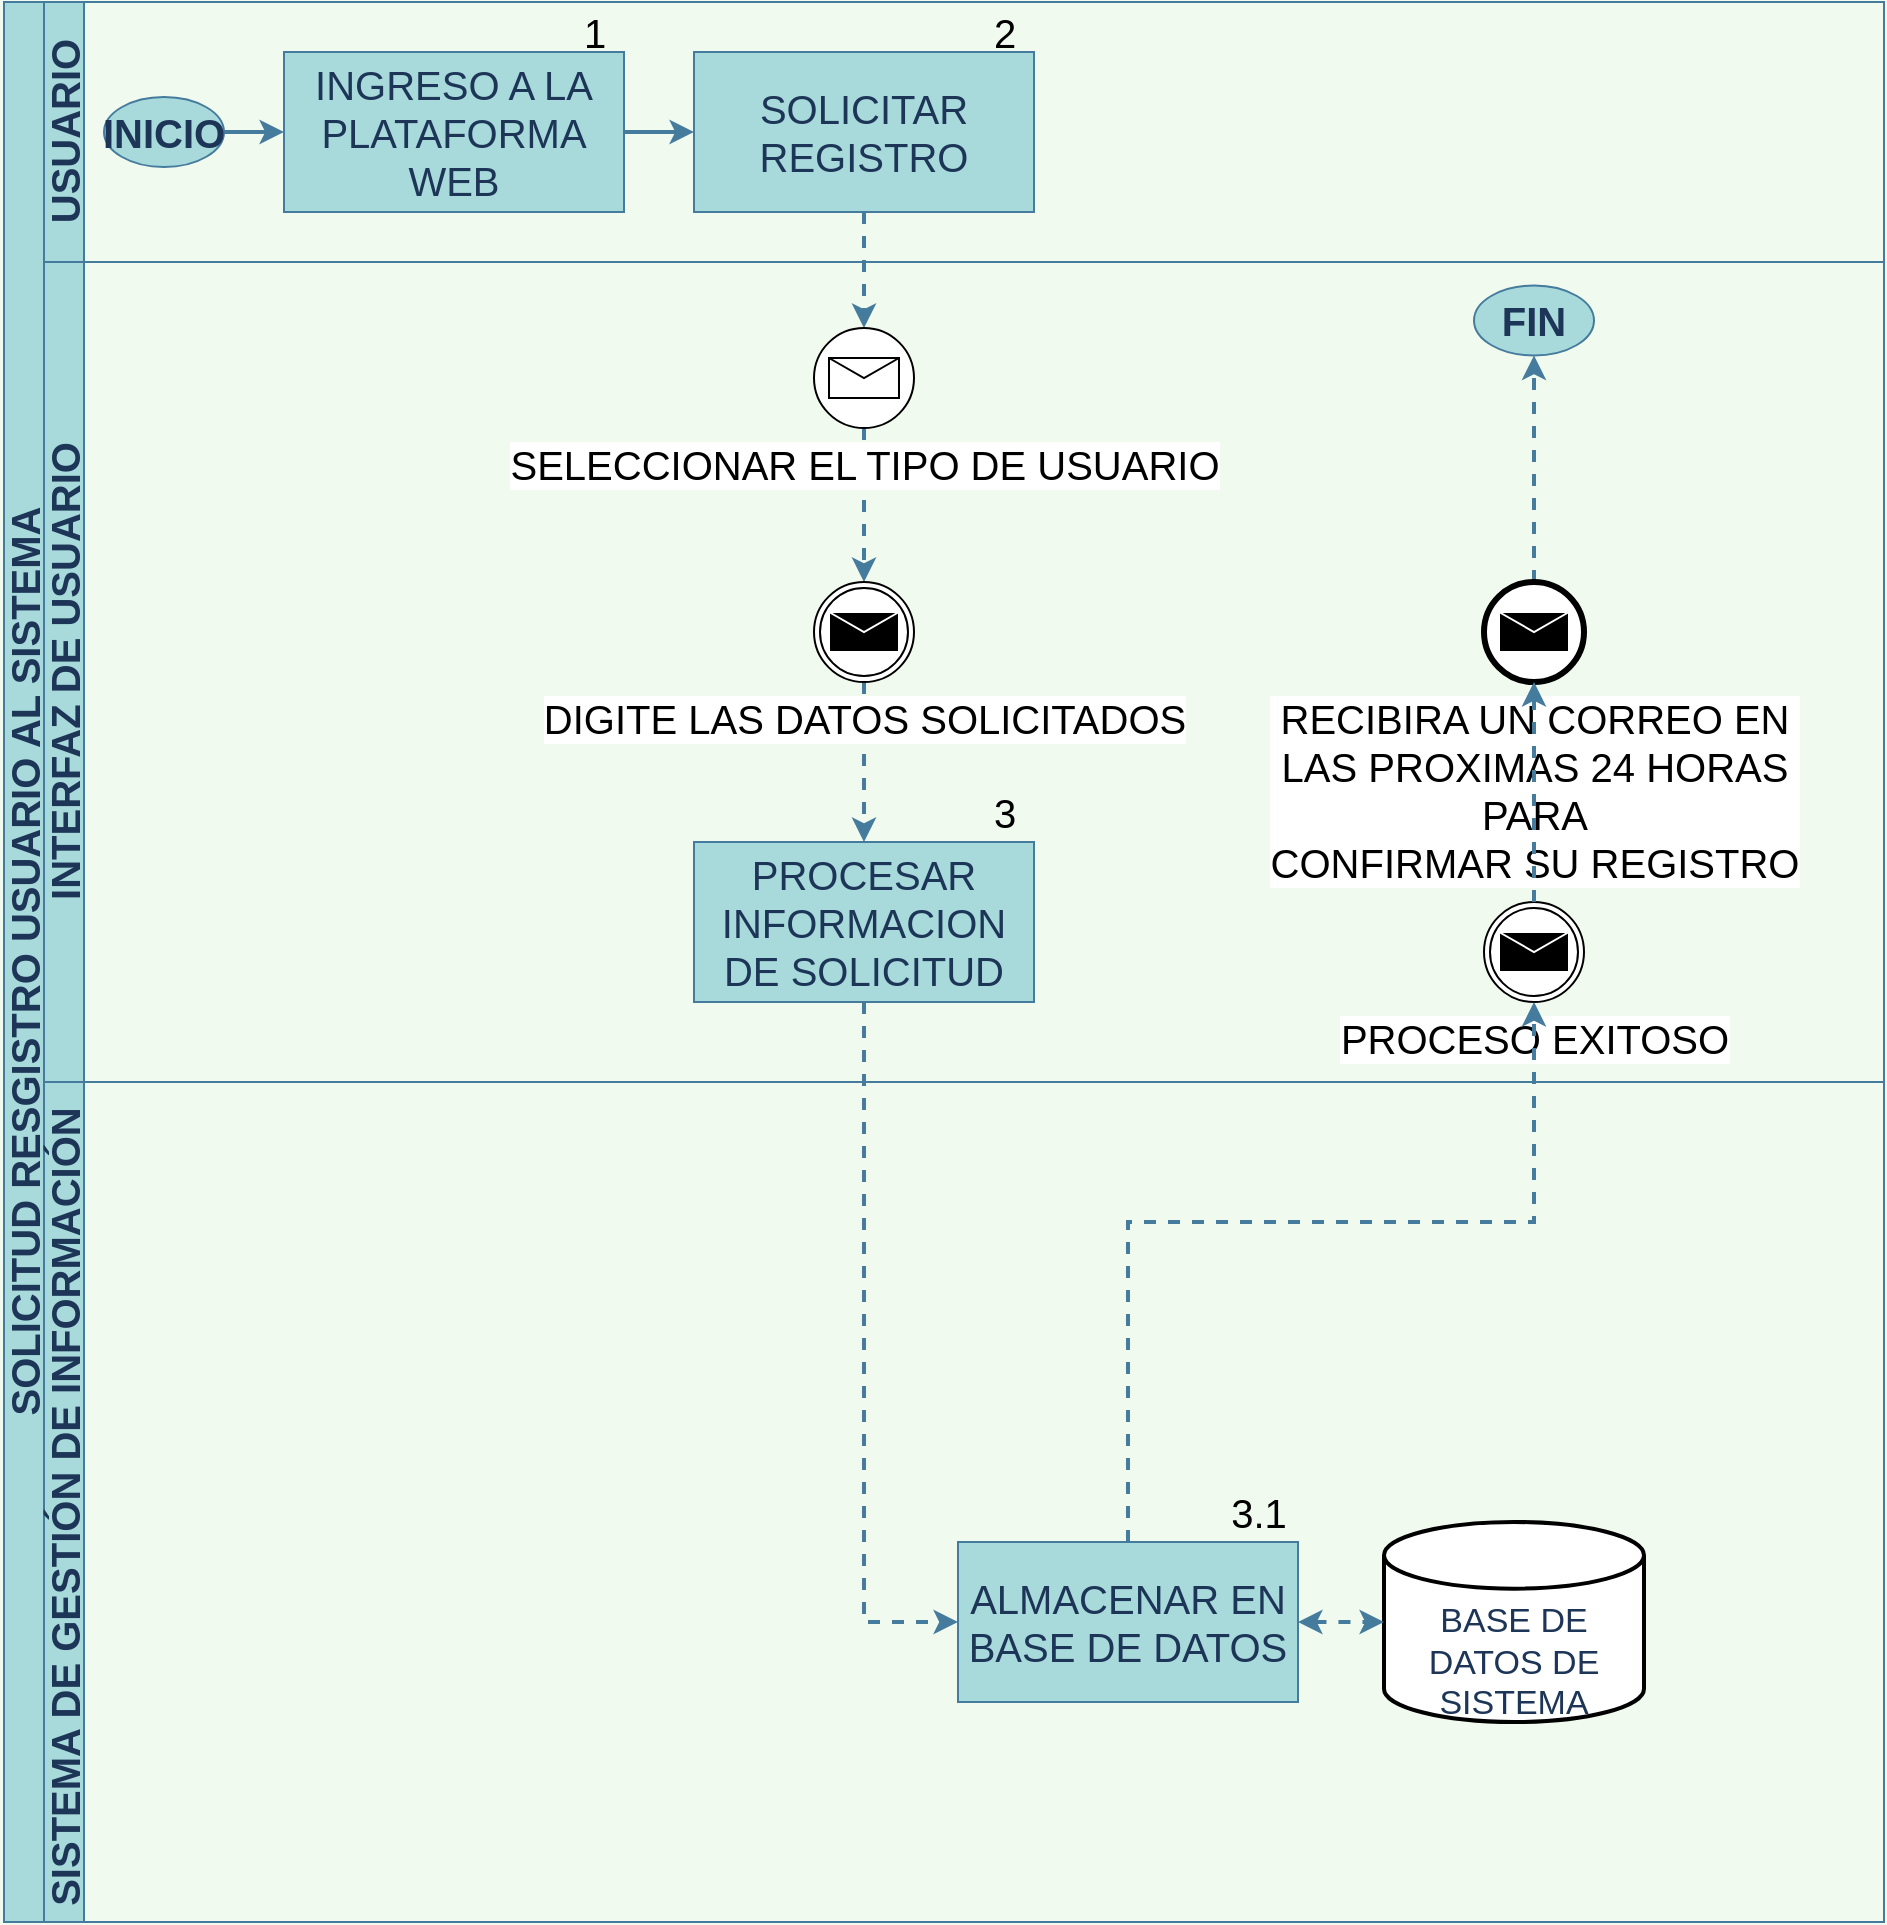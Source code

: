 <mxfile version="15.9.4" type="device"><diagram id="JYSoxw2AWvvSmy6L8tQY" name="Página-1"><mxGraphModel dx="1665" dy="1718" grid="1" gridSize="10" guides="1" tooltips="1" connect="1" arrows="1" fold="1" page="1" pageScale="1" pageWidth="2336" pageHeight="1654" background="#F1FAEE" math="0" shadow="0"><root><mxCell id="0"/><mxCell id="1" parent="0"/><mxCell id="0h0ZGXSgKMVgla4ImIc9-1" value="&lt;font style=&quot;vertical-align: inherit; font-size: 20px;&quot;&gt;&lt;font style=&quot;vertical-align: inherit; font-size: 20px;&quot;&gt;&lt;font style=&quot;vertical-align: inherit; font-size: 20px;&quot;&gt;&lt;font style=&quot;vertical-align: inherit; font-size: 20px;&quot;&gt;&lt;b style=&quot;font-size: 20px;&quot;&gt;&lt;font style=&quot;vertical-align: inherit; font-size: 20px;&quot;&gt;&lt;font style=&quot;vertical-align: inherit; font-size: 20px;&quot;&gt;&lt;font style=&quot;vertical-align: inherit; font-size: 20px;&quot;&gt;&lt;font style=&quot;vertical-align: inherit; font-size: 20px;&quot;&gt;&lt;font style=&quot;vertical-align: inherit; font-size: 20px;&quot;&gt;&lt;font style=&quot;vertical-align: inherit; font-size: 20px;&quot;&gt;&lt;font style=&quot;vertical-align: inherit; font-size: 20px;&quot;&gt;&lt;font style=&quot;vertical-align: inherit; font-size: 20px;&quot;&gt;&lt;font style=&quot;vertical-align: inherit; font-size: 20px;&quot;&gt;&lt;font style=&quot;vertical-align: inherit; font-size: 20px;&quot;&gt;&lt;font style=&quot;vertical-align: inherit; font-size: 20px;&quot;&gt;&lt;font style=&quot;vertical-align: inherit; font-size: 20px;&quot;&gt;SOLICITUD RESGISTRO USUARIO AL SISTEMA&lt;br style=&quot;font-size: 20px;&quot;&gt;&lt;/font&gt;&lt;/font&gt;&lt;/font&gt;&lt;/font&gt;&lt;/font&gt;&lt;/font&gt;&lt;/font&gt;&lt;/font&gt;&lt;/font&gt;&lt;/font&gt;&lt;/font&gt;&lt;/font&gt;&lt;/b&gt;&lt;/font&gt;&lt;/font&gt;&lt;/font&gt;&lt;/font&gt;" style="swimlane;html=1;childLayout=stackLayout;resizeParent=1;resizeParentMax=0;horizontal=0;startSize=20;horizontalStack=0;fillColor=#A8DADC;strokeColor=#457B9D;fontColor=#1D3557;rounded=0;fontSize=20;fontStyle=0;movable=1;resizable=1;rotatable=1;deletable=1;editable=1;connectable=1;" parent="1" vertex="1"><mxGeometry x="700" y="300" width="940" height="960" as="geometry"/></mxCell><mxCell id="0h0ZGXSgKMVgla4ImIc9-2" value="&lt;font style=&quot;vertical-align: inherit; font-size: 20px;&quot;&gt;&lt;font style=&quot;vertical-align: inherit; font-size: 20px;&quot;&gt;USUARIO&lt;/font&gt;&lt;/font&gt;" style="swimlane;html=1;startSize=20;horizontal=0;fillColor=#A8DADC;strokeColor=#457B9D;fontColor=#1D3557;rounded=0;fontSize=20;movable=1;resizable=1;rotatable=1;deletable=1;editable=1;connectable=1;" parent="0h0ZGXSgKMVgla4ImIc9-1" vertex="1"><mxGeometry x="20" width="920" height="130" as="geometry"/></mxCell><mxCell id="jIqcJ0CKiGQTdt2X-uZa-1" style="edgeStyle=orthogonalEdgeStyle;rounded=0;orthogonalLoop=1;jettySize=auto;html=1;exitX=1;exitY=0.5;exitDx=0;exitDy=0;entryX=0;entryY=0.5;entryDx=0;entryDy=0;fontSize=20;strokeColor=#457B9D;strokeWidth=2;" parent="0h0ZGXSgKMVgla4ImIc9-2" source="0h0ZGXSgKMVgla4ImIc9-41" target="yGRc94hJCYV7UcVCG93I-3" edge="1"><mxGeometry relative="1" as="geometry"/></mxCell><mxCell id="0h0ZGXSgKMVgla4ImIc9-41" value="INICIO" style="ellipse;whiteSpace=wrap;html=1;fontSize=20;fontColor=#1D3557;strokeColor=#457B9D;fillColor=#A8DADC;align=center;verticalAlign=middle;fontStyle=1;movable=1;resizable=1;rotatable=1;deletable=1;editable=1;connectable=1;" parent="0h0ZGXSgKMVgla4ImIc9-2" vertex="1"><mxGeometry x="30" y="47.5" width="60" height="35" as="geometry"/></mxCell><mxCell id="TKVB5pi88egl-NLpQLuY-3" value="" style="edgeStyle=orthogonalEdgeStyle;rounded=0;orthogonalLoop=1;jettySize=auto;html=1;fontSize=20;strokeColor=#457B9D;strokeWidth=2;" parent="0h0ZGXSgKMVgla4ImIc9-2" source="yGRc94hJCYV7UcVCG93I-3" target="TKVB5pi88egl-NLpQLuY-2" edge="1"><mxGeometry relative="1" as="geometry"/></mxCell><mxCell id="yGRc94hJCYV7UcVCG93I-3" value="INGRESO A LA PLATAFORMA WEB" style="rounded=0;whiteSpace=wrap;html=1;fontSize=20;fontColor=#1D3557;strokeColor=#457B9D;fillColor=#A8DADC;align=center;verticalAlign=middle;movable=1;resizable=1;rotatable=1;deletable=1;editable=1;connectable=1;" parent="0h0ZGXSgKMVgla4ImIc9-2" vertex="1"><mxGeometry x="120" y="25" width="170" height="80" as="geometry"/></mxCell><mxCell id="TKVB5pi88egl-NLpQLuY-2" value="SOLICITAR REGISTRO" style="whiteSpace=wrap;html=1;rounded=0;fontSize=20;fontColor=#1D3557;strokeColor=#457B9D;fillColor=#A8DADC;" parent="0h0ZGXSgKMVgla4ImIc9-2" vertex="1"><mxGeometry x="325" y="25" width="170" height="80" as="geometry"/></mxCell><mxCell id="jIqcJ0CKiGQTdt2X-uZa-3" value="2" style="text;html=1;align=center;verticalAlign=middle;resizable=0;points=[];autosize=1;strokeColor=none;fillColor=none;fontSize=20;" parent="0h0ZGXSgKMVgla4ImIc9-2" vertex="1"><mxGeometry x="465" width="30" height="30" as="geometry"/></mxCell><mxCell id="jIqcJ0CKiGQTdt2X-uZa-2" value="1" style="text;html=1;align=center;verticalAlign=middle;resizable=0;points=[];autosize=1;strokeColor=none;fillColor=none;fontSize=20;" parent="0h0ZGXSgKMVgla4ImIc9-2" vertex="1"><mxGeometry x="260" width="30" height="30" as="geometry"/></mxCell><mxCell id="TKVB5pi88egl-NLpQLuY-4" style="edgeStyle=orthogonalEdgeStyle;rounded=0;orthogonalLoop=1;jettySize=auto;html=1;startArrow=none;startFill=0;dashed=1;fontSize=20;strokeColor=#457B9D;strokeWidth=2;" parent="0h0ZGXSgKMVgla4ImIc9-1" source="TKVB5pi88egl-NLpQLuY-2" target="yGRc94hJCYV7UcVCG93I-8" edge="1"><mxGeometry relative="1" as="geometry"/></mxCell><mxCell id="dF04qxDhT-gApZoGv0Vg-50" style="edgeStyle=orthogonalEdgeStyle;rounded=0;jumpSize=3;orthogonalLoop=1;jettySize=auto;html=1;dashed=1;fontColor=#1D3557;startArrow=none;startFill=0;strokeColor=#457B9D;strokeWidth=2;fontSize=20;exitX=0.5;exitY=1;exitDx=0;exitDy=0;entryX=0;entryY=0.5;entryDx=0;entryDy=0;" parent="0h0ZGXSgKMVgla4ImIc9-1" source="yGRc94hJCYV7UcVCG93I-9" target="TKVB5pi88egl-NLpQLuY-9" edge="1"><mxGeometry relative="1" as="geometry"><mxPoint x="477" y="763" as="targetPoint"/><Array as="points"><mxPoint x="430" y="810"/></Array></mxGeometry></mxCell><mxCell id="0h0ZGXSgKMVgla4ImIc9-3" value="&lt;font style=&quot;vertical-align: inherit; font-size: 20px;&quot;&gt;&lt;font style=&quot;vertical-align: inherit; font-size: 20px;&quot;&gt;&lt;font style=&quot;vertical-align: inherit; font-size: 20px;&quot;&gt;&lt;font style=&quot;vertical-align: inherit; font-size: 20px;&quot;&gt;INTERFAZ DE USUARIO&lt;/font&gt;&lt;/font&gt;&lt;/font&gt;&lt;/font&gt;" style="swimlane;html=1;startSize=20;horizontal=0;fillColor=#A8DADC;strokeColor=#457B9D;fontColor=#1D3557;rounded=0;fontSize=20;movable=1;resizable=1;rotatable=1;deletable=1;editable=1;connectable=1;" parent="0h0ZGXSgKMVgla4ImIc9-1" vertex="1"><mxGeometry x="20" y="130" width="920" height="410" as="geometry"/></mxCell><mxCell id="TKVB5pi88egl-NLpQLuY-6" style="edgeStyle=orthogonalEdgeStyle;rounded=0;orthogonalLoop=1;jettySize=auto;html=1;entryX=0.5;entryY=0;entryDx=0;entryDy=0;entryPerimeter=0;dashed=1;startArrow=none;startFill=0;fontSize=20;strokeColor=#457B9D;strokeWidth=2;" parent="0h0ZGXSgKMVgla4ImIc9-3" source="yGRc94hJCYV7UcVCG93I-8" target="TKVB5pi88egl-NLpQLuY-5" edge="1"><mxGeometry relative="1" as="geometry"/></mxCell><mxCell id="yGRc94hJCYV7UcVCG93I-8" value="SELECCIONAR EL TIPO DE USUARIO" style="points=[[0.145,0.145,0],[0.5,0,0],[0.855,0.145,0],[1,0.5,0],[0.855,0.855,0],[0.5,1,0],[0.145,0.855,0],[0,0.5,0]];shape=mxgraph.bpmn.event;html=1;verticalLabelPosition=bottom;labelBackgroundColor=#ffffff;verticalAlign=top;align=center;perimeter=ellipsePerimeter;outlineConnect=0;aspect=fixed;outline=standard;symbol=message;fontSize=20;" parent="0h0ZGXSgKMVgla4ImIc9-3" vertex="1"><mxGeometry x="385" y="33" width="50" height="50" as="geometry"/></mxCell><mxCell id="yGRc94hJCYV7UcVCG93I-9" value="PROCESAR INFORMACION DE SOLICITUD" style="rounded=0;whiteSpace=wrap;html=1;fontSize=20;fontColor=#1D3557;strokeColor=#457B9D;fillColor=#A8DADC;align=center;verticalAlign=middle;movable=1;resizable=1;rotatable=1;deletable=1;editable=1;connectable=1;" parent="0h0ZGXSgKMVgla4ImIc9-3" vertex="1"><mxGeometry x="325" y="290" width="170" height="80" as="geometry"/></mxCell><mxCell id="TKVB5pi88egl-NLpQLuY-7" style="edgeStyle=orthogonalEdgeStyle;rounded=0;orthogonalLoop=1;jettySize=auto;html=1;entryX=0.5;entryY=0;entryDx=0;entryDy=0;dashed=1;startArrow=none;startFill=0;fontSize=20;strokeColor=#457B9D;strokeWidth=2;" parent="0h0ZGXSgKMVgla4ImIc9-3" source="TKVB5pi88egl-NLpQLuY-5" target="yGRc94hJCYV7UcVCG93I-9" edge="1"><mxGeometry relative="1" as="geometry"/></mxCell><mxCell id="TKVB5pi88egl-NLpQLuY-5" value="DIGITE LAS DATOS SOLICITADOS" style="points=[[0.145,0.145,0],[0.5,0,0],[0.855,0.145,0],[1,0.5,0],[0.855,0.855,0],[0.5,1,0],[0.145,0.855,0],[0,0.5,0]];shape=mxgraph.bpmn.event;html=1;verticalLabelPosition=bottom;labelBackgroundColor=#ffffff;verticalAlign=top;align=center;perimeter=ellipsePerimeter;outlineConnect=0;aspect=fixed;outline=throwing;symbol=message;fontSize=20;" parent="0h0ZGXSgKMVgla4ImIc9-3" vertex="1"><mxGeometry x="385" y="160" width="50" height="50" as="geometry"/></mxCell><mxCell id="TKVB5pi88egl-NLpQLuY-22" style="edgeStyle=orthogonalEdgeStyle;rounded=0;orthogonalLoop=1;jettySize=auto;html=1;entryX=0.5;entryY=1;entryDx=0;entryDy=0;dashed=1;startArrow=none;startFill=0;endArrow=classic;endFill=1;fontSize=20;strokeColor=#457B9D;strokeWidth=2;" parent="0h0ZGXSgKMVgla4ImIc9-3" source="yGRc94hJCYV7UcVCG93I-29" target="TKVB5pi88egl-NLpQLuY-18" edge="1"><mxGeometry relative="1" as="geometry"><Array as="points"><mxPoint x="745" y="54"/><mxPoint x="745" y="54"/></Array></mxGeometry></mxCell><mxCell id="yGRc94hJCYV7UcVCG93I-29" value="RECIBIRA UN CORREO EN &lt;br style=&quot;font-size: 20px;&quot;&gt;LAS PROXIMAS 24 HORAS &lt;br style=&quot;font-size: 20px;&quot;&gt;PARA &lt;br style=&quot;font-size: 20px;&quot;&gt;CONFIRMAR SU REGISTRO" style="points=[[0.145,0.145,0],[0.5,0,0],[0.855,0.145,0],[1,0.5,0],[0.855,0.855,0],[0.5,1,0],[0.145,0.855,0],[0,0.5,0]];shape=mxgraph.bpmn.event;html=1;verticalLabelPosition=bottom;labelBackgroundColor=#ffffff;verticalAlign=top;align=center;perimeter=ellipsePerimeter;outlineConnect=0;aspect=fixed;outline=end;symbol=message;fontSize=20;" parent="0h0ZGXSgKMVgla4ImIc9-3" vertex="1"><mxGeometry x="720" y="160" width="50" height="50" as="geometry"/></mxCell><mxCell id="TKVB5pi88egl-NLpQLuY-16" value="PROCESO EXITOSO" style="points=[[0.145,0.145,0],[0.5,0,0],[0.855,0.145,0],[1,0.5,0],[0.855,0.855,0],[0.5,1,0],[0.145,0.855,0],[0,0.5,0]];shape=mxgraph.bpmn.event;html=1;verticalLabelPosition=bottom;labelBackgroundColor=#ffffff;verticalAlign=top;align=center;perimeter=ellipsePerimeter;outlineConnect=0;aspect=fixed;outline=throwing;symbol=message;fontSize=20;" parent="0h0ZGXSgKMVgla4ImIc9-3" vertex="1"><mxGeometry x="720" y="320" width="50" height="50" as="geometry"/></mxCell><mxCell id="TKVB5pi88egl-NLpQLuY-17" style="edgeStyle=orthogonalEdgeStyle;rounded=0;orthogonalLoop=1;jettySize=auto;html=1;dashed=1;startArrow=none;startFill=0;endArrow=classic;endFill=1;fontSize=20;strokeColor=#457B9D;strokeWidth=2;" parent="0h0ZGXSgKMVgla4ImIc9-3" source="TKVB5pi88egl-NLpQLuY-16" target="yGRc94hJCYV7UcVCG93I-29" edge="1"><mxGeometry relative="1" as="geometry"><mxPoint x="715" y="194.25" as="targetPoint"/></mxGeometry></mxCell><mxCell id="TKVB5pi88egl-NLpQLuY-18" value="FIN" style="ellipse;whiteSpace=wrap;html=1;fontSize=20;fontColor=#1D3557;strokeColor=#457B9D;fillColor=#A8DADC;align=center;verticalAlign=middle;fontStyle=1;movable=1;resizable=1;rotatable=1;deletable=1;editable=1;connectable=1;" parent="0h0ZGXSgKMVgla4ImIc9-3" vertex="1"><mxGeometry x="715" y="11.75" width="60" height="35" as="geometry"/></mxCell><mxCell id="jIqcJ0CKiGQTdt2X-uZa-4" value="3" style="text;html=1;align=center;verticalAlign=middle;resizable=0;points=[];autosize=1;strokeColor=none;fillColor=none;fontSize=20;" parent="0h0ZGXSgKMVgla4ImIc9-3" vertex="1"><mxGeometry x="465" y="260" width="30" height="30" as="geometry"/></mxCell><mxCell id="H-PnVqlTLMaiITe_pR5x-7" value="&lt;font style=&quot;vertical-align: inherit; font-size: 20px;&quot;&gt;&lt;font style=&quot;vertical-align: inherit; font-size: 20px;&quot;&gt;&lt;font style=&quot;vertical-align: inherit; font-size: 20px;&quot;&gt;&lt;font style=&quot;vertical-align: inherit; font-size: 20px;&quot;&gt;&lt;font style=&quot;vertical-align: inherit; font-size: 20px;&quot;&gt;&lt;font style=&quot;vertical-align: inherit; font-size: 20px;&quot;&gt;&lt;font style=&quot;vertical-align: inherit; font-size: 20px;&quot;&gt;&lt;font style=&quot;vertical-align: inherit; font-size: 20px;&quot;&gt;SISTEMA DE GESTIÓN DE INFORMACIÓN&amp;nbsp;&lt;/font&gt;&lt;/font&gt;&lt;/font&gt;&lt;/font&gt;&lt;/font&gt;&lt;/font&gt;&lt;/font&gt;&lt;/font&gt;" style="swimlane;html=1;startSize=20;horizontal=0;fillColor=#A8DADC;strokeColor=#457B9D;fontColor=#1D3557;rounded=0;fontSize=20;fontStyle=1;movable=1;resizable=1;rotatable=1;deletable=1;editable=1;connectable=1;strokeWidth=1;" parent="0h0ZGXSgKMVgla4ImIc9-1" vertex="1"><mxGeometry x="20" y="540" width="920" height="420" as="geometry"/></mxCell><mxCell id="H-PnVqlTLMaiITe_pR5x-116" value="&lt;span style=&quot;color: rgb(29 , 53 , 87) ; font-size: 17px&quot;&gt;&lt;br style=&quot;font-size: 17px&quot;&gt;&lt;br&gt;BASE DE DATOS DE SISTEMA&lt;/span&gt;" style="strokeWidth=2;html=1;shape=mxgraph.flowchart.database;whiteSpace=wrap;movable=1;resizable=1;rotatable=1;deletable=1;editable=1;connectable=1;fontSize=17;" parent="H-PnVqlTLMaiITe_pR5x-7" vertex="1"><mxGeometry x="670" y="220" width="130" height="100" as="geometry"/></mxCell><mxCell id="TKVB5pi88egl-NLpQLuY-10" style="edgeStyle=orthogonalEdgeStyle;rounded=0;orthogonalLoop=1;jettySize=auto;html=1;entryX=0;entryY=0.5;entryDx=0;entryDy=0;entryPerimeter=0;dashed=1;startArrow=classic;startFill=1;fontSize=20;strokeColor=#457B9D;strokeWidth=2;" parent="H-PnVqlTLMaiITe_pR5x-7" source="TKVB5pi88egl-NLpQLuY-9" target="H-PnVqlTLMaiITe_pR5x-116" edge="1"><mxGeometry relative="1" as="geometry"/></mxCell><mxCell id="TKVB5pi88egl-NLpQLuY-9" value="ALMACENAR EN BASE DE DATOS" style="rounded=0;whiteSpace=wrap;html=1;fontSize=20;fontColor=#1D3557;strokeColor=#457B9D;fillColor=#A8DADC;align=center;verticalAlign=middle;movable=1;resizable=1;rotatable=1;deletable=1;editable=1;connectable=1;" parent="H-PnVqlTLMaiITe_pR5x-7" vertex="1"><mxGeometry x="457" y="230" width="170" height="80" as="geometry"/></mxCell><mxCell id="jIqcJ0CKiGQTdt2X-uZa-5" value="3.1" style="text;html=1;align=center;verticalAlign=middle;resizable=0;points=[];autosize=1;strokeColor=none;fillColor=none;fontSize=20;" parent="H-PnVqlTLMaiITe_pR5x-7" vertex="1"><mxGeometry x="587" y="200" width="40" height="30" as="geometry"/></mxCell><mxCell id="TKVB5pi88egl-NLpQLuY-13" style="edgeStyle=orthogonalEdgeStyle;rounded=0;orthogonalLoop=1;jettySize=auto;html=1;dashed=1;startArrow=none;startFill=0;endArrow=classic;endFill=1;fontSize=20;exitX=0.5;exitY=0;exitDx=0;exitDy=0;entryX=0.5;entryY=1;entryDx=0;entryDy=0;entryPerimeter=0;strokeColor=#457B9D;strokeWidth=2;" parent="0h0ZGXSgKMVgla4ImIc9-1" source="TKVB5pi88egl-NLpQLuY-9" target="TKVB5pi88egl-NLpQLuY-16" edge="1"><mxGeometry relative="1" as="geometry"><mxPoint x="597.0" y="493" as="targetPoint"/><Array as="points"><mxPoint x="562" y="610"/><mxPoint x="765" y="610"/></Array></mxGeometry></mxCell></root></mxGraphModel></diagram></mxfile>